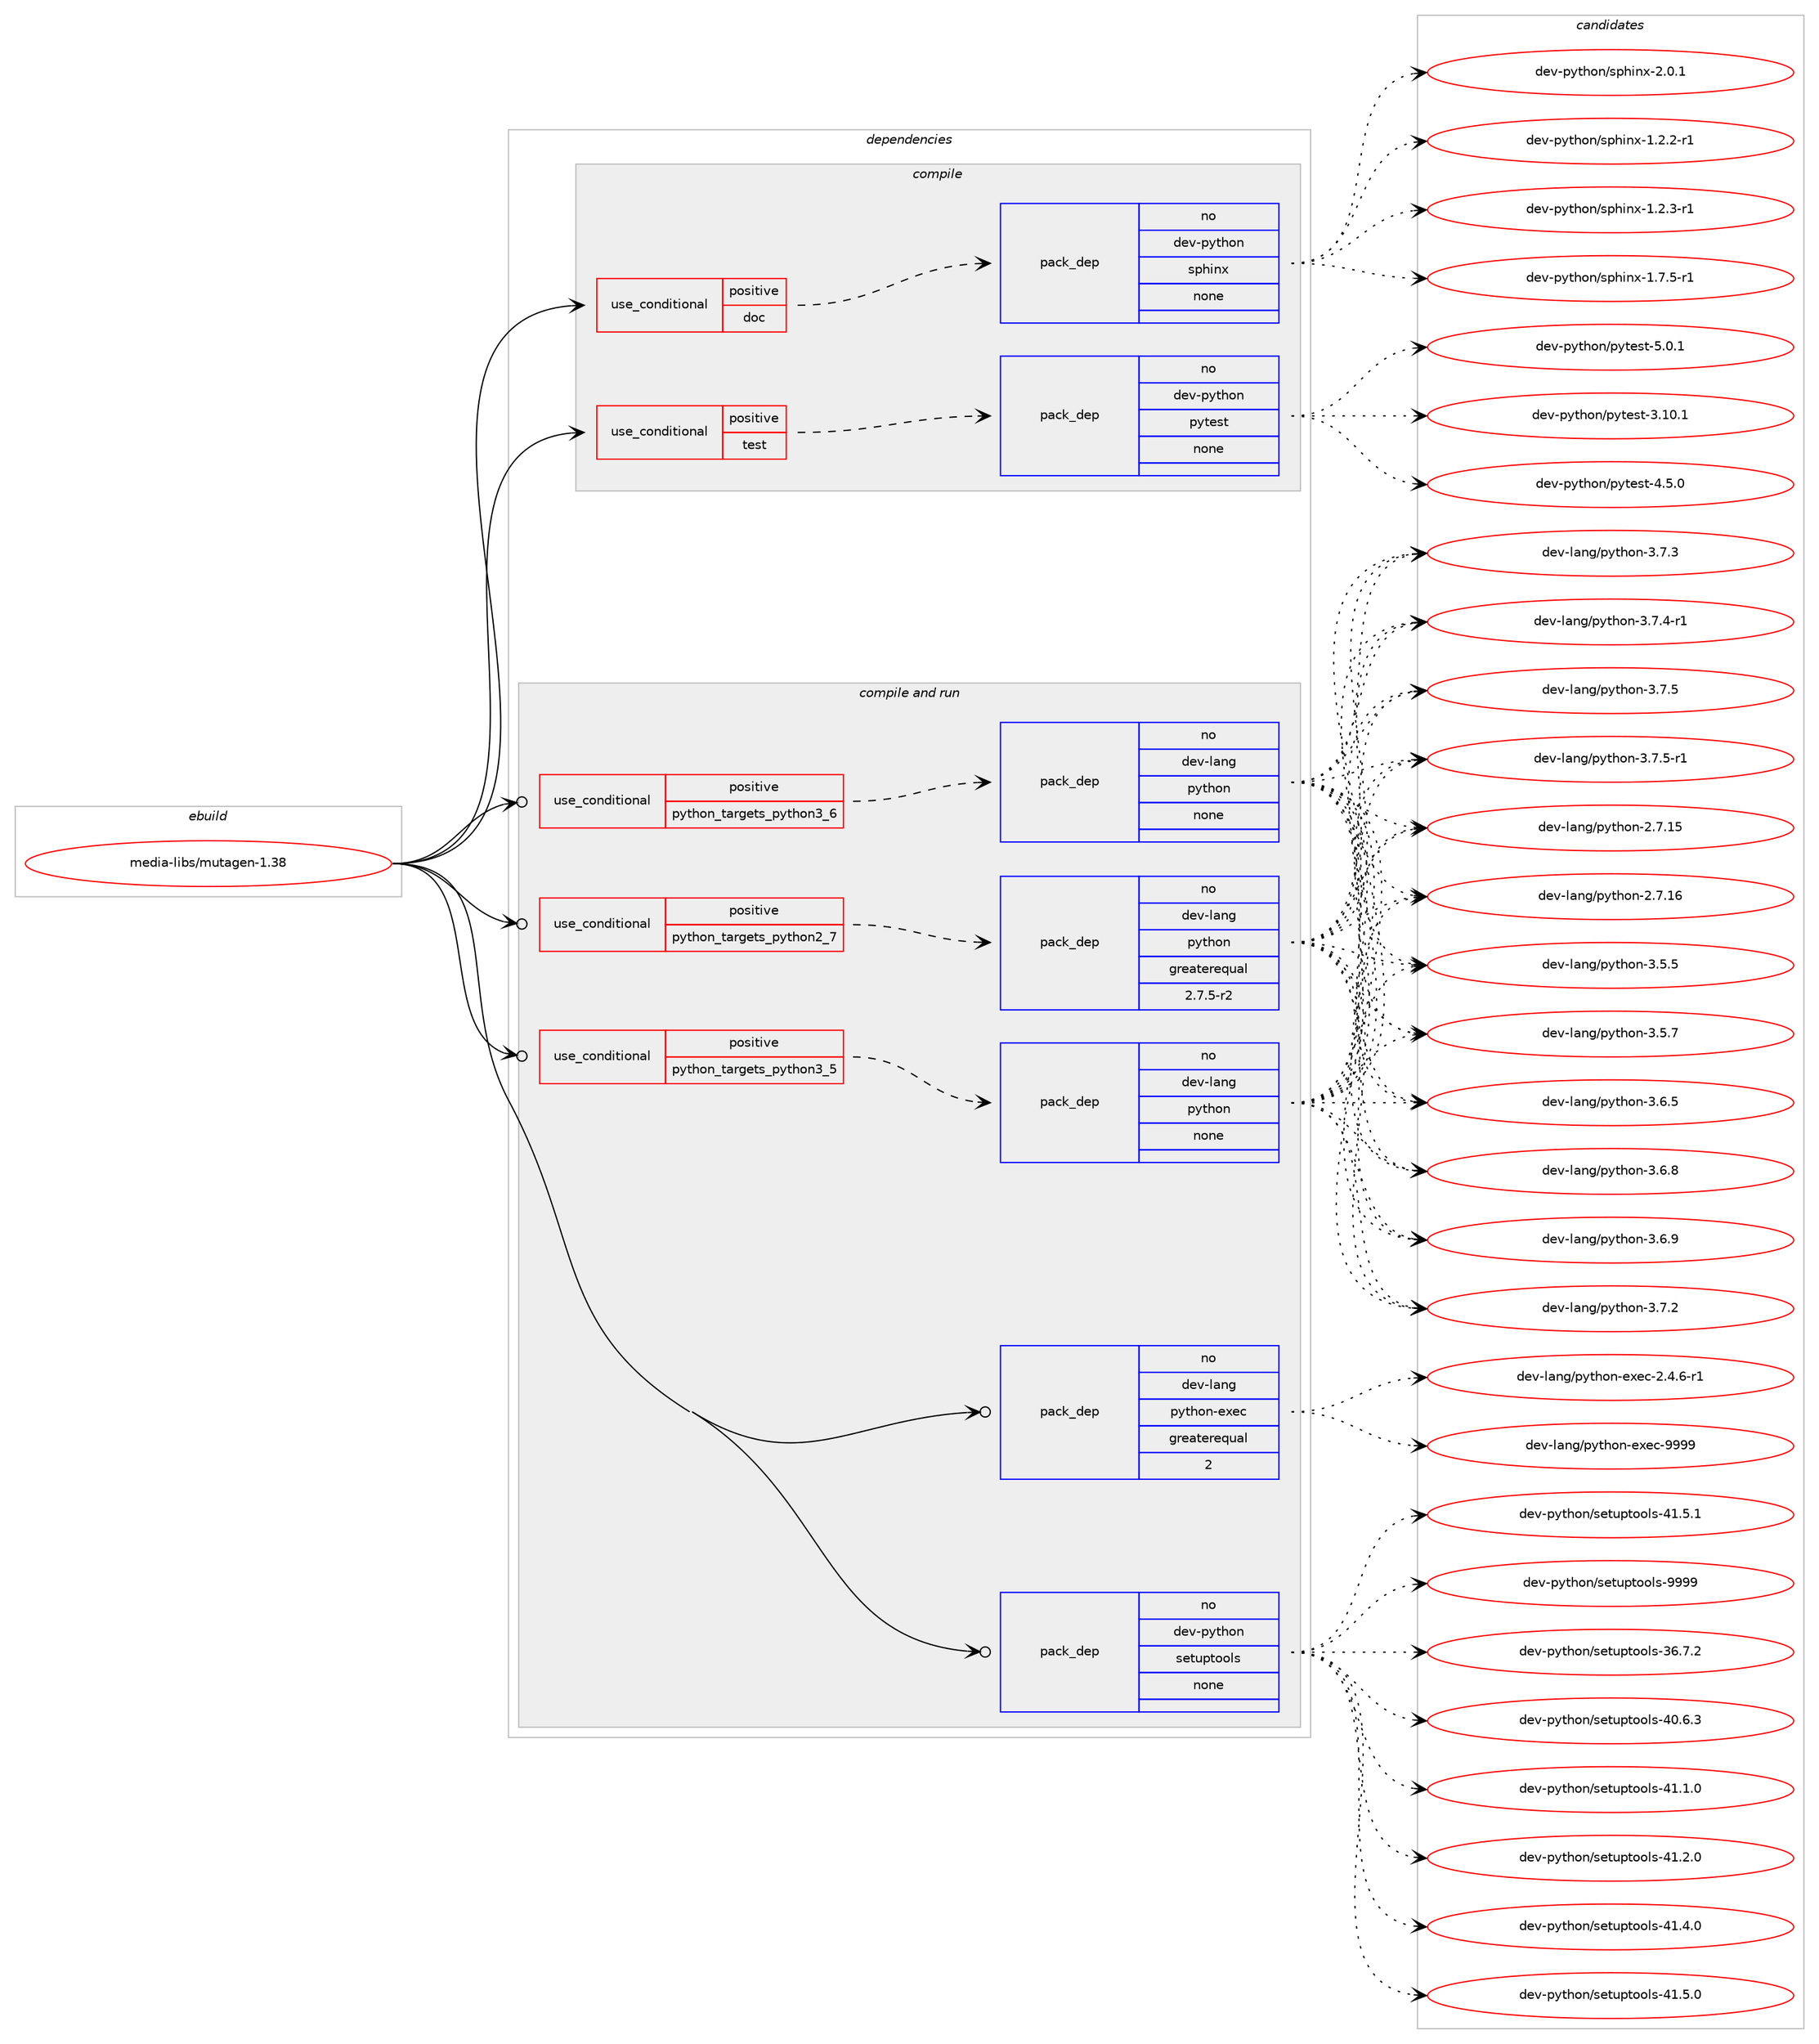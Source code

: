 digraph prolog {

# *************
# Graph options
# *************

newrank=true;
concentrate=true;
compound=true;
graph [rankdir=LR,fontname=Helvetica,fontsize=10,ranksep=1.5];#, ranksep=2.5, nodesep=0.2];
edge  [arrowhead=vee];
node  [fontname=Helvetica,fontsize=10];

# **********
# The ebuild
# **********

subgraph cluster_leftcol {
color=gray;
rank=same;
label=<<i>ebuild</i>>;
id [label="media-libs/mutagen-1.38", color=red, width=4, href="../media-libs/mutagen-1.38.svg"];
}

# ****************
# The dependencies
# ****************

subgraph cluster_midcol {
color=gray;
label=<<i>dependencies</i>>;
subgraph cluster_compile {
fillcolor="#eeeeee";
style=filled;
label=<<i>compile</i>>;
subgraph cond192334 {
dependency790302 [label=<<TABLE BORDER="0" CELLBORDER="1" CELLSPACING="0" CELLPADDING="4"><TR><TD ROWSPAN="3" CELLPADDING="10">use_conditional</TD></TR><TR><TD>positive</TD></TR><TR><TD>doc</TD></TR></TABLE>>, shape=none, color=red];
subgraph pack584155 {
dependency790303 [label=<<TABLE BORDER="0" CELLBORDER="1" CELLSPACING="0" CELLPADDING="4" WIDTH="220"><TR><TD ROWSPAN="6" CELLPADDING="30">pack_dep</TD></TR><TR><TD WIDTH="110">no</TD></TR><TR><TD>dev-python</TD></TR><TR><TD>sphinx</TD></TR><TR><TD>none</TD></TR><TR><TD></TD></TR></TABLE>>, shape=none, color=blue];
}
dependency790302:e -> dependency790303:w [weight=20,style="dashed",arrowhead="vee"];
}
id:e -> dependency790302:w [weight=20,style="solid",arrowhead="vee"];
subgraph cond192335 {
dependency790304 [label=<<TABLE BORDER="0" CELLBORDER="1" CELLSPACING="0" CELLPADDING="4"><TR><TD ROWSPAN="3" CELLPADDING="10">use_conditional</TD></TR><TR><TD>positive</TD></TR><TR><TD>test</TD></TR></TABLE>>, shape=none, color=red];
subgraph pack584156 {
dependency790305 [label=<<TABLE BORDER="0" CELLBORDER="1" CELLSPACING="0" CELLPADDING="4" WIDTH="220"><TR><TD ROWSPAN="6" CELLPADDING="30">pack_dep</TD></TR><TR><TD WIDTH="110">no</TD></TR><TR><TD>dev-python</TD></TR><TR><TD>pytest</TD></TR><TR><TD>none</TD></TR><TR><TD></TD></TR></TABLE>>, shape=none, color=blue];
}
dependency790304:e -> dependency790305:w [weight=20,style="dashed",arrowhead="vee"];
}
id:e -> dependency790304:w [weight=20,style="solid",arrowhead="vee"];
}
subgraph cluster_compileandrun {
fillcolor="#eeeeee";
style=filled;
label=<<i>compile and run</i>>;
subgraph cond192336 {
dependency790306 [label=<<TABLE BORDER="0" CELLBORDER="1" CELLSPACING="0" CELLPADDING="4"><TR><TD ROWSPAN="3" CELLPADDING="10">use_conditional</TD></TR><TR><TD>positive</TD></TR><TR><TD>python_targets_python2_7</TD></TR></TABLE>>, shape=none, color=red];
subgraph pack584157 {
dependency790307 [label=<<TABLE BORDER="0" CELLBORDER="1" CELLSPACING="0" CELLPADDING="4" WIDTH="220"><TR><TD ROWSPAN="6" CELLPADDING="30">pack_dep</TD></TR><TR><TD WIDTH="110">no</TD></TR><TR><TD>dev-lang</TD></TR><TR><TD>python</TD></TR><TR><TD>greaterequal</TD></TR><TR><TD>2.7.5-r2</TD></TR></TABLE>>, shape=none, color=blue];
}
dependency790306:e -> dependency790307:w [weight=20,style="dashed",arrowhead="vee"];
}
id:e -> dependency790306:w [weight=20,style="solid",arrowhead="odotvee"];
subgraph cond192337 {
dependency790308 [label=<<TABLE BORDER="0" CELLBORDER="1" CELLSPACING="0" CELLPADDING="4"><TR><TD ROWSPAN="3" CELLPADDING="10">use_conditional</TD></TR><TR><TD>positive</TD></TR><TR><TD>python_targets_python3_5</TD></TR></TABLE>>, shape=none, color=red];
subgraph pack584158 {
dependency790309 [label=<<TABLE BORDER="0" CELLBORDER="1" CELLSPACING="0" CELLPADDING="4" WIDTH="220"><TR><TD ROWSPAN="6" CELLPADDING="30">pack_dep</TD></TR><TR><TD WIDTH="110">no</TD></TR><TR><TD>dev-lang</TD></TR><TR><TD>python</TD></TR><TR><TD>none</TD></TR><TR><TD></TD></TR></TABLE>>, shape=none, color=blue];
}
dependency790308:e -> dependency790309:w [weight=20,style="dashed",arrowhead="vee"];
}
id:e -> dependency790308:w [weight=20,style="solid",arrowhead="odotvee"];
subgraph cond192338 {
dependency790310 [label=<<TABLE BORDER="0" CELLBORDER="1" CELLSPACING="0" CELLPADDING="4"><TR><TD ROWSPAN="3" CELLPADDING="10">use_conditional</TD></TR><TR><TD>positive</TD></TR><TR><TD>python_targets_python3_6</TD></TR></TABLE>>, shape=none, color=red];
subgraph pack584159 {
dependency790311 [label=<<TABLE BORDER="0" CELLBORDER="1" CELLSPACING="0" CELLPADDING="4" WIDTH="220"><TR><TD ROWSPAN="6" CELLPADDING="30">pack_dep</TD></TR><TR><TD WIDTH="110">no</TD></TR><TR><TD>dev-lang</TD></TR><TR><TD>python</TD></TR><TR><TD>none</TD></TR><TR><TD></TD></TR></TABLE>>, shape=none, color=blue];
}
dependency790310:e -> dependency790311:w [weight=20,style="dashed",arrowhead="vee"];
}
id:e -> dependency790310:w [weight=20,style="solid",arrowhead="odotvee"];
subgraph pack584160 {
dependency790312 [label=<<TABLE BORDER="0" CELLBORDER="1" CELLSPACING="0" CELLPADDING="4" WIDTH="220"><TR><TD ROWSPAN="6" CELLPADDING="30">pack_dep</TD></TR><TR><TD WIDTH="110">no</TD></TR><TR><TD>dev-lang</TD></TR><TR><TD>python-exec</TD></TR><TR><TD>greaterequal</TD></TR><TR><TD>2</TD></TR></TABLE>>, shape=none, color=blue];
}
id:e -> dependency790312:w [weight=20,style="solid",arrowhead="odotvee"];
subgraph pack584161 {
dependency790313 [label=<<TABLE BORDER="0" CELLBORDER="1" CELLSPACING="0" CELLPADDING="4" WIDTH="220"><TR><TD ROWSPAN="6" CELLPADDING="30">pack_dep</TD></TR><TR><TD WIDTH="110">no</TD></TR><TR><TD>dev-python</TD></TR><TR><TD>setuptools</TD></TR><TR><TD>none</TD></TR><TR><TD></TD></TR></TABLE>>, shape=none, color=blue];
}
id:e -> dependency790313:w [weight=20,style="solid",arrowhead="odotvee"];
}
subgraph cluster_run {
fillcolor="#eeeeee";
style=filled;
label=<<i>run</i>>;
}
}

# **************
# The candidates
# **************

subgraph cluster_choices {
rank=same;
color=gray;
label=<<i>candidates</i>>;

subgraph choice584155 {
color=black;
nodesep=1;
choice10010111845112121116104111110471151121041051101204549465046504511449 [label="dev-python/sphinx-1.2.2-r1", color=red, width=4,href="../dev-python/sphinx-1.2.2-r1.svg"];
choice10010111845112121116104111110471151121041051101204549465046514511449 [label="dev-python/sphinx-1.2.3-r1", color=red, width=4,href="../dev-python/sphinx-1.2.3-r1.svg"];
choice10010111845112121116104111110471151121041051101204549465546534511449 [label="dev-python/sphinx-1.7.5-r1", color=red, width=4,href="../dev-python/sphinx-1.7.5-r1.svg"];
choice1001011184511212111610411111047115112104105110120455046484649 [label="dev-python/sphinx-2.0.1", color=red, width=4,href="../dev-python/sphinx-2.0.1.svg"];
dependency790303:e -> choice10010111845112121116104111110471151121041051101204549465046504511449:w [style=dotted,weight="100"];
dependency790303:e -> choice10010111845112121116104111110471151121041051101204549465046514511449:w [style=dotted,weight="100"];
dependency790303:e -> choice10010111845112121116104111110471151121041051101204549465546534511449:w [style=dotted,weight="100"];
dependency790303:e -> choice1001011184511212111610411111047115112104105110120455046484649:w [style=dotted,weight="100"];
}
subgraph choice584156 {
color=black;
nodesep=1;
choice100101118451121211161041111104711212111610111511645514649484649 [label="dev-python/pytest-3.10.1", color=red, width=4,href="../dev-python/pytest-3.10.1.svg"];
choice1001011184511212111610411111047112121116101115116455246534648 [label="dev-python/pytest-4.5.0", color=red, width=4,href="../dev-python/pytest-4.5.0.svg"];
choice1001011184511212111610411111047112121116101115116455346484649 [label="dev-python/pytest-5.0.1", color=red, width=4,href="../dev-python/pytest-5.0.1.svg"];
dependency790305:e -> choice100101118451121211161041111104711212111610111511645514649484649:w [style=dotted,weight="100"];
dependency790305:e -> choice1001011184511212111610411111047112121116101115116455246534648:w [style=dotted,weight="100"];
dependency790305:e -> choice1001011184511212111610411111047112121116101115116455346484649:w [style=dotted,weight="100"];
}
subgraph choice584157 {
color=black;
nodesep=1;
choice10010111845108971101034711212111610411111045504655464953 [label="dev-lang/python-2.7.15", color=red, width=4,href="../dev-lang/python-2.7.15.svg"];
choice10010111845108971101034711212111610411111045504655464954 [label="dev-lang/python-2.7.16", color=red, width=4,href="../dev-lang/python-2.7.16.svg"];
choice100101118451089711010347112121116104111110455146534653 [label="dev-lang/python-3.5.5", color=red, width=4,href="../dev-lang/python-3.5.5.svg"];
choice100101118451089711010347112121116104111110455146534655 [label="dev-lang/python-3.5.7", color=red, width=4,href="../dev-lang/python-3.5.7.svg"];
choice100101118451089711010347112121116104111110455146544653 [label="dev-lang/python-3.6.5", color=red, width=4,href="../dev-lang/python-3.6.5.svg"];
choice100101118451089711010347112121116104111110455146544656 [label="dev-lang/python-3.6.8", color=red, width=4,href="../dev-lang/python-3.6.8.svg"];
choice100101118451089711010347112121116104111110455146544657 [label="dev-lang/python-3.6.9", color=red, width=4,href="../dev-lang/python-3.6.9.svg"];
choice100101118451089711010347112121116104111110455146554650 [label="dev-lang/python-3.7.2", color=red, width=4,href="../dev-lang/python-3.7.2.svg"];
choice100101118451089711010347112121116104111110455146554651 [label="dev-lang/python-3.7.3", color=red, width=4,href="../dev-lang/python-3.7.3.svg"];
choice1001011184510897110103471121211161041111104551465546524511449 [label="dev-lang/python-3.7.4-r1", color=red, width=4,href="../dev-lang/python-3.7.4-r1.svg"];
choice100101118451089711010347112121116104111110455146554653 [label="dev-lang/python-3.7.5", color=red, width=4,href="../dev-lang/python-3.7.5.svg"];
choice1001011184510897110103471121211161041111104551465546534511449 [label="dev-lang/python-3.7.5-r1", color=red, width=4,href="../dev-lang/python-3.7.5-r1.svg"];
dependency790307:e -> choice10010111845108971101034711212111610411111045504655464953:w [style=dotted,weight="100"];
dependency790307:e -> choice10010111845108971101034711212111610411111045504655464954:w [style=dotted,weight="100"];
dependency790307:e -> choice100101118451089711010347112121116104111110455146534653:w [style=dotted,weight="100"];
dependency790307:e -> choice100101118451089711010347112121116104111110455146534655:w [style=dotted,weight="100"];
dependency790307:e -> choice100101118451089711010347112121116104111110455146544653:w [style=dotted,weight="100"];
dependency790307:e -> choice100101118451089711010347112121116104111110455146544656:w [style=dotted,weight="100"];
dependency790307:e -> choice100101118451089711010347112121116104111110455146544657:w [style=dotted,weight="100"];
dependency790307:e -> choice100101118451089711010347112121116104111110455146554650:w [style=dotted,weight="100"];
dependency790307:e -> choice100101118451089711010347112121116104111110455146554651:w [style=dotted,weight="100"];
dependency790307:e -> choice1001011184510897110103471121211161041111104551465546524511449:w [style=dotted,weight="100"];
dependency790307:e -> choice100101118451089711010347112121116104111110455146554653:w [style=dotted,weight="100"];
dependency790307:e -> choice1001011184510897110103471121211161041111104551465546534511449:w [style=dotted,weight="100"];
}
subgraph choice584158 {
color=black;
nodesep=1;
choice10010111845108971101034711212111610411111045504655464953 [label="dev-lang/python-2.7.15", color=red, width=4,href="../dev-lang/python-2.7.15.svg"];
choice10010111845108971101034711212111610411111045504655464954 [label="dev-lang/python-2.7.16", color=red, width=4,href="../dev-lang/python-2.7.16.svg"];
choice100101118451089711010347112121116104111110455146534653 [label="dev-lang/python-3.5.5", color=red, width=4,href="../dev-lang/python-3.5.5.svg"];
choice100101118451089711010347112121116104111110455146534655 [label="dev-lang/python-3.5.7", color=red, width=4,href="../dev-lang/python-3.5.7.svg"];
choice100101118451089711010347112121116104111110455146544653 [label="dev-lang/python-3.6.5", color=red, width=4,href="../dev-lang/python-3.6.5.svg"];
choice100101118451089711010347112121116104111110455146544656 [label="dev-lang/python-3.6.8", color=red, width=4,href="../dev-lang/python-3.6.8.svg"];
choice100101118451089711010347112121116104111110455146544657 [label="dev-lang/python-3.6.9", color=red, width=4,href="../dev-lang/python-3.6.9.svg"];
choice100101118451089711010347112121116104111110455146554650 [label="dev-lang/python-3.7.2", color=red, width=4,href="../dev-lang/python-3.7.2.svg"];
choice100101118451089711010347112121116104111110455146554651 [label="dev-lang/python-3.7.3", color=red, width=4,href="../dev-lang/python-3.7.3.svg"];
choice1001011184510897110103471121211161041111104551465546524511449 [label="dev-lang/python-3.7.4-r1", color=red, width=4,href="../dev-lang/python-3.7.4-r1.svg"];
choice100101118451089711010347112121116104111110455146554653 [label="dev-lang/python-3.7.5", color=red, width=4,href="../dev-lang/python-3.7.5.svg"];
choice1001011184510897110103471121211161041111104551465546534511449 [label="dev-lang/python-3.7.5-r1", color=red, width=4,href="../dev-lang/python-3.7.5-r1.svg"];
dependency790309:e -> choice10010111845108971101034711212111610411111045504655464953:w [style=dotted,weight="100"];
dependency790309:e -> choice10010111845108971101034711212111610411111045504655464954:w [style=dotted,weight="100"];
dependency790309:e -> choice100101118451089711010347112121116104111110455146534653:w [style=dotted,weight="100"];
dependency790309:e -> choice100101118451089711010347112121116104111110455146534655:w [style=dotted,weight="100"];
dependency790309:e -> choice100101118451089711010347112121116104111110455146544653:w [style=dotted,weight="100"];
dependency790309:e -> choice100101118451089711010347112121116104111110455146544656:w [style=dotted,weight="100"];
dependency790309:e -> choice100101118451089711010347112121116104111110455146544657:w [style=dotted,weight="100"];
dependency790309:e -> choice100101118451089711010347112121116104111110455146554650:w [style=dotted,weight="100"];
dependency790309:e -> choice100101118451089711010347112121116104111110455146554651:w [style=dotted,weight="100"];
dependency790309:e -> choice1001011184510897110103471121211161041111104551465546524511449:w [style=dotted,weight="100"];
dependency790309:e -> choice100101118451089711010347112121116104111110455146554653:w [style=dotted,weight="100"];
dependency790309:e -> choice1001011184510897110103471121211161041111104551465546534511449:w [style=dotted,weight="100"];
}
subgraph choice584159 {
color=black;
nodesep=1;
choice10010111845108971101034711212111610411111045504655464953 [label="dev-lang/python-2.7.15", color=red, width=4,href="../dev-lang/python-2.7.15.svg"];
choice10010111845108971101034711212111610411111045504655464954 [label="dev-lang/python-2.7.16", color=red, width=4,href="../dev-lang/python-2.7.16.svg"];
choice100101118451089711010347112121116104111110455146534653 [label="dev-lang/python-3.5.5", color=red, width=4,href="../dev-lang/python-3.5.5.svg"];
choice100101118451089711010347112121116104111110455146534655 [label="dev-lang/python-3.5.7", color=red, width=4,href="../dev-lang/python-3.5.7.svg"];
choice100101118451089711010347112121116104111110455146544653 [label="dev-lang/python-3.6.5", color=red, width=4,href="../dev-lang/python-3.6.5.svg"];
choice100101118451089711010347112121116104111110455146544656 [label="dev-lang/python-3.6.8", color=red, width=4,href="../dev-lang/python-3.6.8.svg"];
choice100101118451089711010347112121116104111110455146544657 [label="dev-lang/python-3.6.9", color=red, width=4,href="../dev-lang/python-3.6.9.svg"];
choice100101118451089711010347112121116104111110455146554650 [label="dev-lang/python-3.7.2", color=red, width=4,href="../dev-lang/python-3.7.2.svg"];
choice100101118451089711010347112121116104111110455146554651 [label="dev-lang/python-3.7.3", color=red, width=4,href="../dev-lang/python-3.7.3.svg"];
choice1001011184510897110103471121211161041111104551465546524511449 [label="dev-lang/python-3.7.4-r1", color=red, width=4,href="../dev-lang/python-3.7.4-r1.svg"];
choice100101118451089711010347112121116104111110455146554653 [label="dev-lang/python-3.7.5", color=red, width=4,href="../dev-lang/python-3.7.5.svg"];
choice1001011184510897110103471121211161041111104551465546534511449 [label="dev-lang/python-3.7.5-r1", color=red, width=4,href="../dev-lang/python-3.7.5-r1.svg"];
dependency790311:e -> choice10010111845108971101034711212111610411111045504655464953:w [style=dotted,weight="100"];
dependency790311:e -> choice10010111845108971101034711212111610411111045504655464954:w [style=dotted,weight="100"];
dependency790311:e -> choice100101118451089711010347112121116104111110455146534653:w [style=dotted,weight="100"];
dependency790311:e -> choice100101118451089711010347112121116104111110455146534655:w [style=dotted,weight="100"];
dependency790311:e -> choice100101118451089711010347112121116104111110455146544653:w [style=dotted,weight="100"];
dependency790311:e -> choice100101118451089711010347112121116104111110455146544656:w [style=dotted,weight="100"];
dependency790311:e -> choice100101118451089711010347112121116104111110455146544657:w [style=dotted,weight="100"];
dependency790311:e -> choice100101118451089711010347112121116104111110455146554650:w [style=dotted,weight="100"];
dependency790311:e -> choice100101118451089711010347112121116104111110455146554651:w [style=dotted,weight="100"];
dependency790311:e -> choice1001011184510897110103471121211161041111104551465546524511449:w [style=dotted,weight="100"];
dependency790311:e -> choice100101118451089711010347112121116104111110455146554653:w [style=dotted,weight="100"];
dependency790311:e -> choice1001011184510897110103471121211161041111104551465546534511449:w [style=dotted,weight="100"];
}
subgraph choice584160 {
color=black;
nodesep=1;
choice10010111845108971101034711212111610411111045101120101994550465246544511449 [label="dev-lang/python-exec-2.4.6-r1", color=red, width=4,href="../dev-lang/python-exec-2.4.6-r1.svg"];
choice10010111845108971101034711212111610411111045101120101994557575757 [label="dev-lang/python-exec-9999", color=red, width=4,href="../dev-lang/python-exec-9999.svg"];
dependency790312:e -> choice10010111845108971101034711212111610411111045101120101994550465246544511449:w [style=dotted,weight="100"];
dependency790312:e -> choice10010111845108971101034711212111610411111045101120101994557575757:w [style=dotted,weight="100"];
}
subgraph choice584161 {
color=black;
nodesep=1;
choice100101118451121211161041111104711510111611711211611111110811545515446554650 [label="dev-python/setuptools-36.7.2", color=red, width=4,href="../dev-python/setuptools-36.7.2.svg"];
choice100101118451121211161041111104711510111611711211611111110811545524846544651 [label="dev-python/setuptools-40.6.3", color=red, width=4,href="../dev-python/setuptools-40.6.3.svg"];
choice100101118451121211161041111104711510111611711211611111110811545524946494648 [label="dev-python/setuptools-41.1.0", color=red, width=4,href="../dev-python/setuptools-41.1.0.svg"];
choice100101118451121211161041111104711510111611711211611111110811545524946504648 [label="dev-python/setuptools-41.2.0", color=red, width=4,href="../dev-python/setuptools-41.2.0.svg"];
choice100101118451121211161041111104711510111611711211611111110811545524946524648 [label="dev-python/setuptools-41.4.0", color=red, width=4,href="../dev-python/setuptools-41.4.0.svg"];
choice100101118451121211161041111104711510111611711211611111110811545524946534648 [label="dev-python/setuptools-41.5.0", color=red, width=4,href="../dev-python/setuptools-41.5.0.svg"];
choice100101118451121211161041111104711510111611711211611111110811545524946534649 [label="dev-python/setuptools-41.5.1", color=red, width=4,href="../dev-python/setuptools-41.5.1.svg"];
choice10010111845112121116104111110471151011161171121161111111081154557575757 [label="dev-python/setuptools-9999", color=red, width=4,href="../dev-python/setuptools-9999.svg"];
dependency790313:e -> choice100101118451121211161041111104711510111611711211611111110811545515446554650:w [style=dotted,weight="100"];
dependency790313:e -> choice100101118451121211161041111104711510111611711211611111110811545524846544651:w [style=dotted,weight="100"];
dependency790313:e -> choice100101118451121211161041111104711510111611711211611111110811545524946494648:w [style=dotted,weight="100"];
dependency790313:e -> choice100101118451121211161041111104711510111611711211611111110811545524946504648:w [style=dotted,weight="100"];
dependency790313:e -> choice100101118451121211161041111104711510111611711211611111110811545524946524648:w [style=dotted,weight="100"];
dependency790313:e -> choice100101118451121211161041111104711510111611711211611111110811545524946534648:w [style=dotted,weight="100"];
dependency790313:e -> choice100101118451121211161041111104711510111611711211611111110811545524946534649:w [style=dotted,weight="100"];
dependency790313:e -> choice10010111845112121116104111110471151011161171121161111111081154557575757:w [style=dotted,weight="100"];
}
}

}
